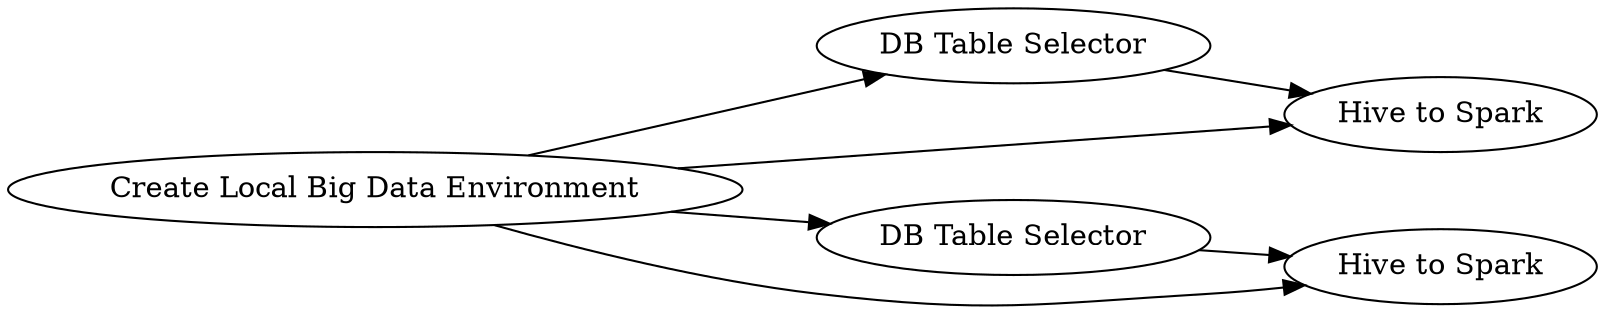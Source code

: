 digraph {
	212 [label="Create Local Big Data Environment"]
	246 [label="DB Table Selector"]
	247 [label="DB Table Selector"]
	248 [label="Hive to Spark"]
	249 [label="Hive to Spark"]
	212 -> 246
	212 -> 247
	212 -> 248
	212 -> 249
	246 -> 248
	247 -> 249
	rankdir=LR
}
